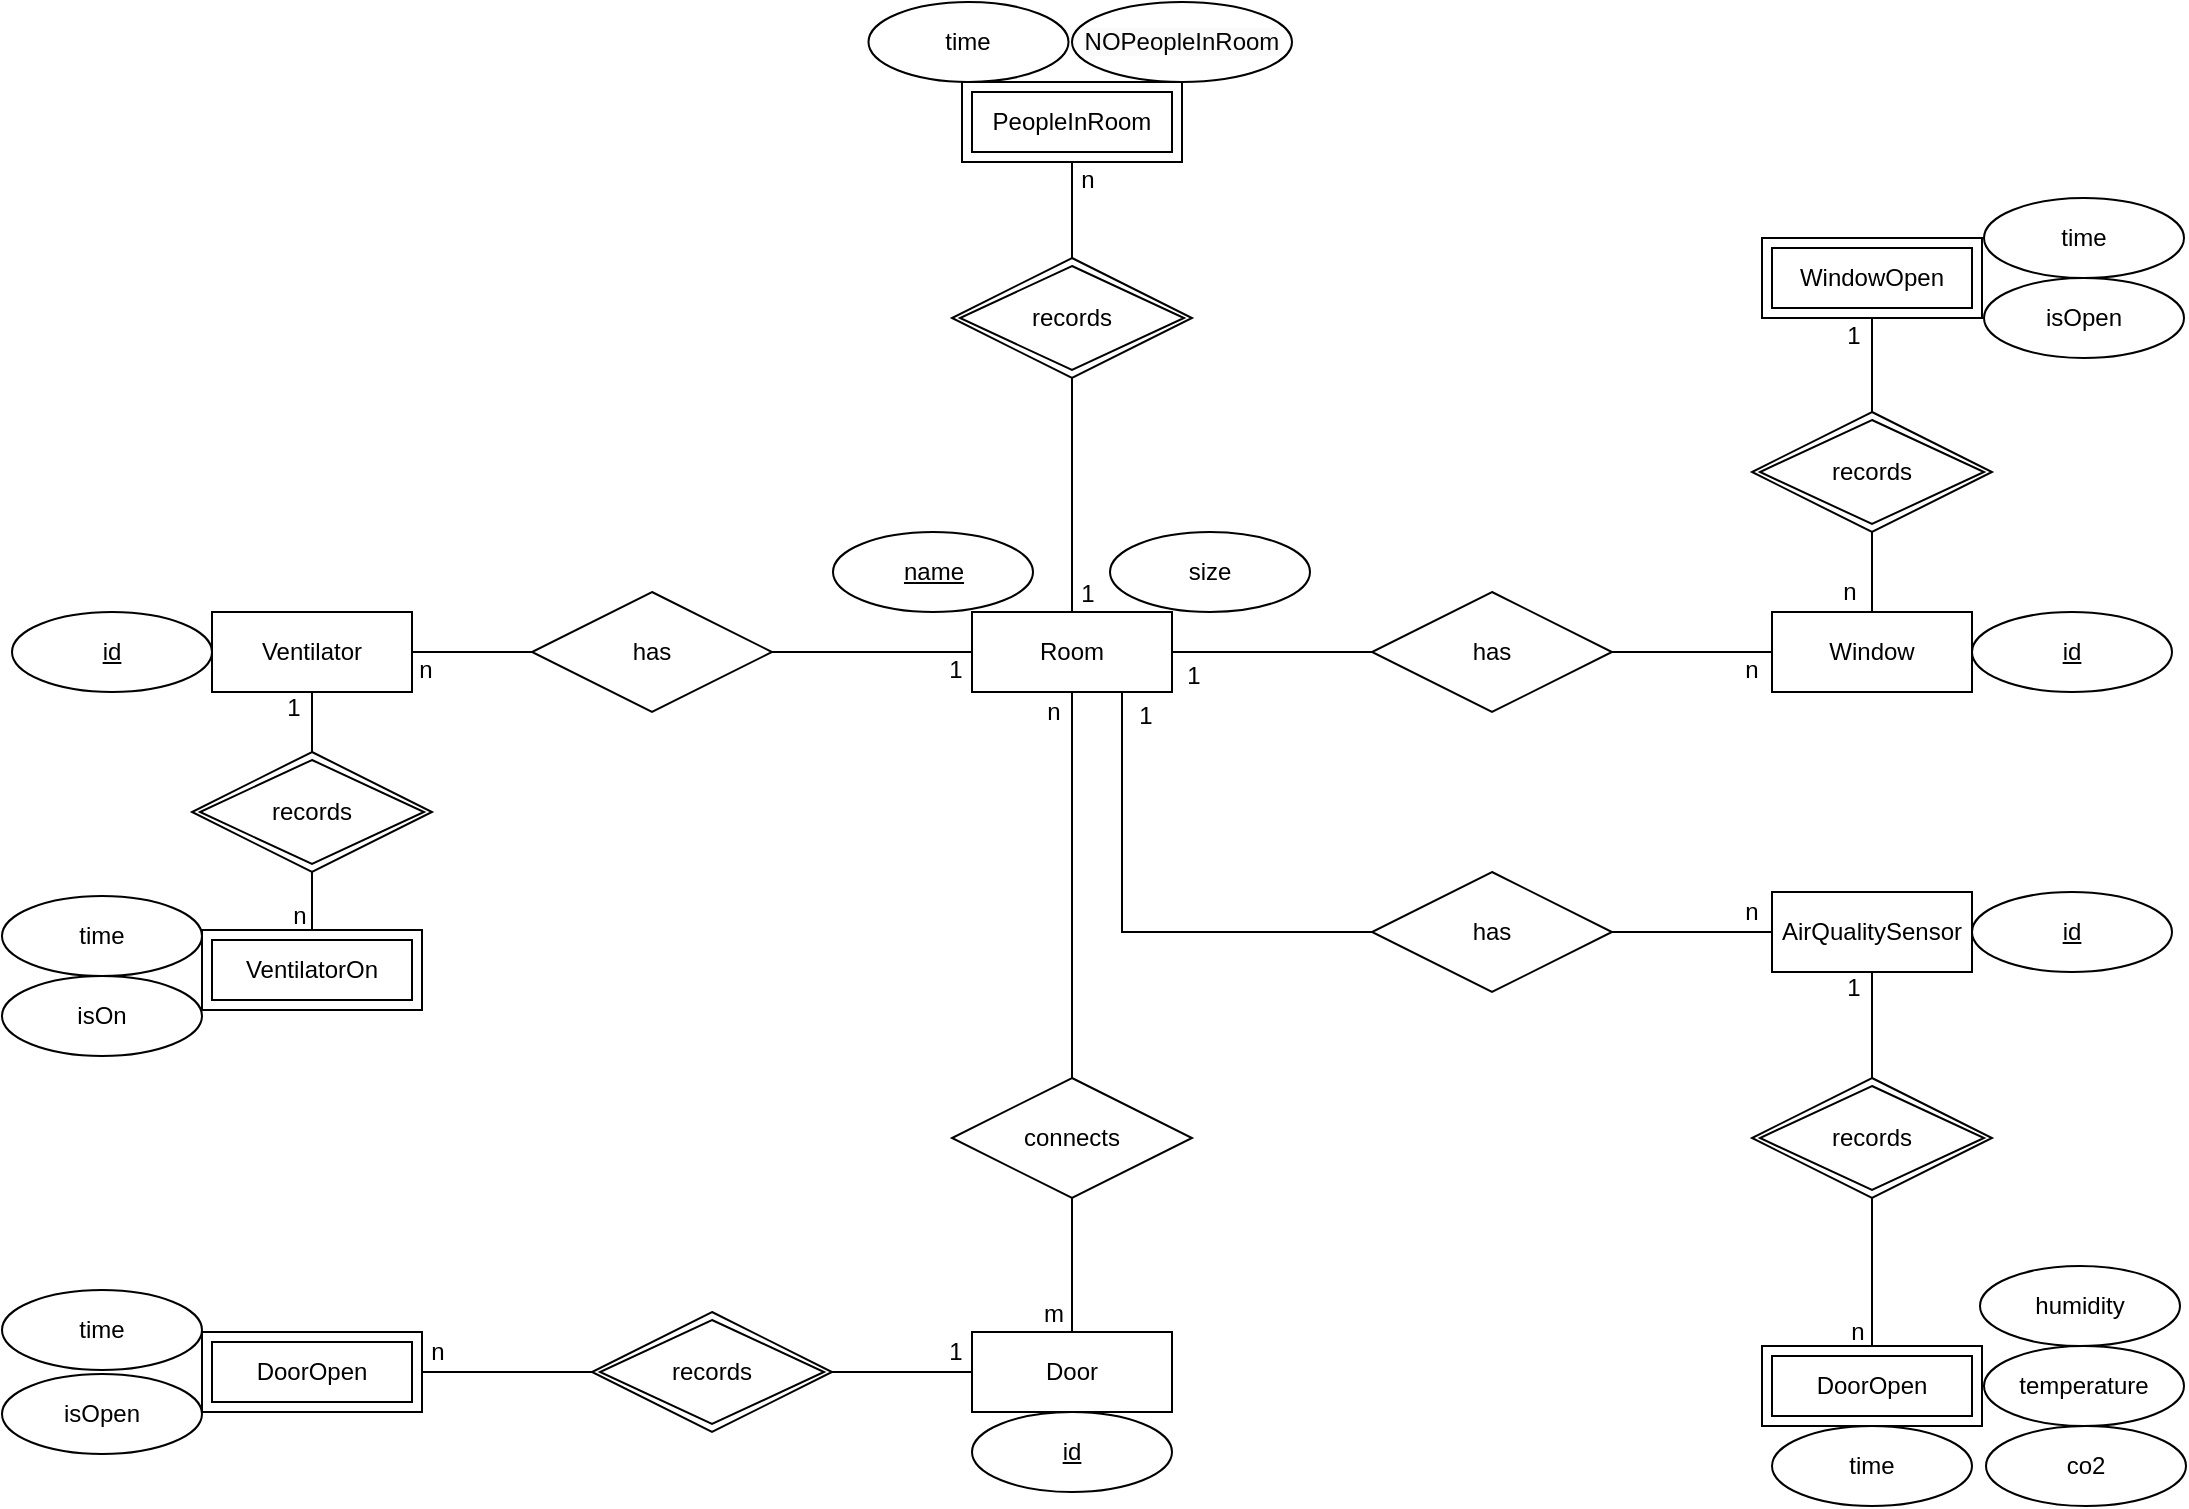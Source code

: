 <mxfile version="20.5.1" type="device"><diagram name="ER" id="X6dM2k_elyDCfv0vWq0z"><mxGraphModel dx="1206" dy="1931" grid="1" gridSize="10" guides="1" tooltips="1" connect="1" arrows="1" fold="1" page="1" pageScale="1" pageWidth="1169" pageHeight="827" background="none" math="0" shadow="0"><root><mxCell id="g0CEWkr_IwTcYUqy6gfU-0"/><mxCell id="g0CEWkr_IwTcYUqy6gfU-1" parent="g0CEWkr_IwTcYUqy6gfU-0"/><mxCell id="RvasBgwzx_8uXUDhIJJO-61" style="edgeStyle=orthogonalEdgeStyle;rounded=0;orthogonalLoop=1;jettySize=auto;html=1;exitX=0.5;exitY=1;exitDx=0;exitDy=0;entryX=0.5;entryY=0;entryDx=0;entryDy=0;endArrow=none;endFill=0;" edge="1" parent="g0CEWkr_IwTcYUqy6gfU-1" source="RvasBgwzx_8uXUDhIJJO-3" target="RvasBgwzx_8uXUDhIJJO-59"><mxGeometry relative="1" as="geometry"/></mxCell><mxCell id="RvasBgwzx_8uXUDhIJJO-3" value="Ventilator&lt;br&gt;" style="whiteSpace=wrap;html=1;align=center;" vertex="1" parent="g0CEWkr_IwTcYUqy6gfU-1"><mxGeometry x="140" y="-495" width="100" height="40" as="geometry"/></mxCell><mxCell id="RvasBgwzx_8uXUDhIJJO-69" style="edgeStyle=orthogonalEdgeStyle;rounded=0;orthogonalLoop=1;jettySize=auto;html=1;exitX=0;exitY=0.5;exitDx=0;exitDy=0;entryX=1;entryY=0.5;entryDx=0;entryDy=0;endArrow=none;endFill=0;" edge="1" parent="g0CEWkr_IwTcYUqy6gfU-1" source="RvasBgwzx_8uXUDhIJJO-4" target="RvasBgwzx_8uXUDhIJJO-68"><mxGeometry relative="1" as="geometry"/></mxCell><mxCell id="RvasBgwzx_8uXUDhIJJO-4" value="Door" style="whiteSpace=wrap;html=1;align=center;" vertex="1" parent="g0CEWkr_IwTcYUqy6gfU-1"><mxGeometry x="520" y="-135" width="100" height="40" as="geometry"/></mxCell><mxCell id="RvasBgwzx_8uXUDhIJJO-5" value="Window" style="whiteSpace=wrap;html=1;align=center;" vertex="1" parent="g0CEWkr_IwTcYUqy6gfU-1"><mxGeometry x="920" y="-495" width="100" height="40" as="geometry"/></mxCell><mxCell id="RvasBgwzx_8uXUDhIJJO-81" style="edgeStyle=orthogonalEdgeStyle;rounded=0;orthogonalLoop=1;jettySize=auto;html=1;exitX=0.5;exitY=1;exitDx=0;exitDy=0;entryX=0.5;entryY=0;entryDx=0;entryDy=0;endArrow=none;endFill=0;" edge="1" parent="g0CEWkr_IwTcYUqy6gfU-1" source="RvasBgwzx_8uXUDhIJJO-6" target="RvasBgwzx_8uXUDhIJJO-80"><mxGeometry relative="1" as="geometry"/></mxCell><mxCell id="RvasBgwzx_8uXUDhIJJO-6" value="AirQualitySensor" style="whiteSpace=wrap;html=1;align=center;" vertex="1" parent="g0CEWkr_IwTcYUqy6gfU-1"><mxGeometry x="920" y="-355" width="100" height="40" as="geometry"/></mxCell><mxCell id="RvasBgwzx_8uXUDhIJJO-38" style="edgeStyle=orthogonalEdgeStyle;rounded=0;orthogonalLoop=1;jettySize=auto;html=1;exitX=0;exitY=0.5;exitDx=0;exitDy=0;entryX=1;entryY=0.5;entryDx=0;entryDy=0;endArrow=none;endFill=0;" edge="1" parent="g0CEWkr_IwTcYUqy6gfU-1" source="RvasBgwzx_8uXUDhIJJO-7" target="RvasBgwzx_8uXUDhIJJO-27"><mxGeometry relative="1" as="geometry"/></mxCell><mxCell id="RvasBgwzx_8uXUDhIJJO-50" style="edgeStyle=orthogonalEdgeStyle;rounded=0;orthogonalLoop=1;jettySize=auto;html=1;exitX=0.75;exitY=1;exitDx=0;exitDy=0;entryX=0;entryY=0.5;entryDx=0;entryDy=0;endArrow=none;endFill=0;" edge="1" parent="g0CEWkr_IwTcYUqy6gfU-1" source="RvasBgwzx_8uXUDhIJJO-7" target="RvasBgwzx_8uXUDhIJJO-26"><mxGeometry relative="1" as="geometry"><Array as="points"><mxPoint x="595" y="-335"/></Array></mxGeometry></mxCell><mxCell id="RvasBgwzx_8uXUDhIJJO-101" style="edgeStyle=orthogonalEdgeStyle;rounded=0;orthogonalLoop=1;jettySize=auto;html=1;exitX=0.5;exitY=0;exitDx=0;exitDy=0;entryX=0.5;entryY=1;entryDx=0;entryDy=0;endArrow=none;endFill=0;" edge="1" parent="g0CEWkr_IwTcYUqy6gfU-1" source="RvasBgwzx_8uXUDhIJJO-7" target="RvasBgwzx_8uXUDhIJJO-99"><mxGeometry relative="1" as="geometry"/></mxCell><mxCell id="RvasBgwzx_8uXUDhIJJO-7" value="Room" style="whiteSpace=wrap;html=1;align=center;" vertex="1" parent="g0CEWkr_IwTcYUqy6gfU-1"><mxGeometry x="520" y="-495" width="100" height="40" as="geometry"/></mxCell><mxCell id="RvasBgwzx_8uXUDhIJJO-8" value="id" style="ellipse;whiteSpace=wrap;html=1;align=center;fontStyle=4;" vertex="1" parent="g0CEWkr_IwTcYUqy6gfU-1"><mxGeometry x="40" y="-495" width="100" height="40" as="geometry"/></mxCell><mxCell id="RvasBgwzx_8uXUDhIJJO-9" value="isOn" style="ellipse;whiteSpace=wrap;html=1;align=center;" vertex="1" parent="g0CEWkr_IwTcYUqy6gfU-1"><mxGeometry x="35" y="-313" width="100" height="40" as="geometry"/></mxCell><mxCell id="RvasBgwzx_8uXUDhIJJO-10" value="id" style="ellipse;whiteSpace=wrap;html=1;align=center;fontStyle=4;" vertex="1" parent="g0CEWkr_IwTcYUqy6gfU-1"><mxGeometry x="1020" y="-495" width="100" height="40" as="geometry"/></mxCell><mxCell id="RvasBgwzx_8uXUDhIJJO-12" value="id" style="ellipse;whiteSpace=wrap;html=1;align=center;fontStyle=4;" vertex="1" parent="g0CEWkr_IwTcYUqy6gfU-1"><mxGeometry x="520" y="-95" width="100" height="40" as="geometry"/></mxCell><mxCell id="RvasBgwzx_8uXUDhIJJO-13" value="isOpen" style="ellipse;whiteSpace=wrap;html=1;align=center;" vertex="1" parent="g0CEWkr_IwTcYUqy6gfU-1"><mxGeometry x="35" y="-114" width="100" height="40" as="geometry"/></mxCell><mxCell id="RvasBgwzx_8uXUDhIJJO-15" value="id" style="ellipse;whiteSpace=wrap;html=1;align=center;fontStyle=4;" vertex="1" parent="g0CEWkr_IwTcYUqy6gfU-1"><mxGeometry x="1020" y="-355" width="100" height="40" as="geometry"/></mxCell><mxCell id="RvasBgwzx_8uXUDhIJJO-16" value="temperature" style="ellipse;whiteSpace=wrap;html=1;align=center;" vertex="1" parent="g0CEWkr_IwTcYUqy6gfU-1"><mxGeometry x="1026" y="-128" width="100" height="40" as="geometry"/></mxCell><mxCell id="RvasBgwzx_8uXUDhIJJO-17" value="humidity" style="ellipse;whiteSpace=wrap;html=1;align=center;" vertex="1" parent="g0CEWkr_IwTcYUqy6gfU-1"><mxGeometry x="1024" y="-168" width="100" height="40" as="geometry"/></mxCell><mxCell id="RvasBgwzx_8uXUDhIJJO-18" value="co2" style="ellipse;whiteSpace=wrap;html=1;align=center;" vertex="1" parent="g0CEWkr_IwTcYUqy6gfU-1"><mxGeometry x="1027" y="-88" width="100" height="40" as="geometry"/></mxCell><mxCell id="RvasBgwzx_8uXUDhIJJO-19" value="name" style="ellipse;whiteSpace=wrap;html=1;align=center;fontStyle=4;" vertex="1" parent="g0CEWkr_IwTcYUqy6gfU-1"><mxGeometry x="450.5" y="-535" width="100" height="40" as="geometry"/></mxCell><mxCell id="RvasBgwzx_8uXUDhIJJO-20" value="size" style="ellipse;whiteSpace=wrap;html=1;align=center;" vertex="1" parent="g0CEWkr_IwTcYUqy6gfU-1"><mxGeometry x="589" y="-535" width="100" height="40" as="geometry"/></mxCell><mxCell id="RvasBgwzx_8uXUDhIJJO-52" style="edgeStyle=orthogonalEdgeStyle;rounded=0;orthogonalLoop=1;jettySize=auto;html=1;exitX=1;exitY=0.5;exitDx=0;exitDy=0;entryX=0;entryY=0.5;entryDx=0;entryDy=0;endArrow=none;endFill=0;" edge="1" parent="g0CEWkr_IwTcYUqy6gfU-1" source="RvasBgwzx_8uXUDhIJJO-26" target="RvasBgwzx_8uXUDhIJJO-6"><mxGeometry relative="1" as="geometry"/></mxCell><mxCell id="RvasBgwzx_8uXUDhIJJO-26" value="has" style="shape=rhombus;perimeter=rhombusPerimeter;whiteSpace=wrap;html=1;align=center;" vertex="1" parent="g0CEWkr_IwTcYUqy6gfU-1"><mxGeometry x="720" y="-365" width="120" height="60" as="geometry"/></mxCell><mxCell id="RvasBgwzx_8uXUDhIJJO-39" style="edgeStyle=orthogonalEdgeStyle;rounded=0;orthogonalLoop=1;jettySize=auto;html=1;exitX=0;exitY=0.5;exitDx=0;exitDy=0;entryX=1;entryY=0.5;entryDx=0;entryDy=0;endArrow=none;endFill=0;" edge="1" parent="g0CEWkr_IwTcYUqy6gfU-1" source="RvasBgwzx_8uXUDhIJJO-27" target="RvasBgwzx_8uXUDhIJJO-3"><mxGeometry relative="1" as="geometry"/></mxCell><mxCell id="RvasBgwzx_8uXUDhIJJO-27" value="has" style="shape=rhombus;perimeter=rhombusPerimeter;whiteSpace=wrap;html=1;align=center;" vertex="1" parent="g0CEWkr_IwTcYUqy6gfU-1"><mxGeometry x="300" y="-505" width="120" height="60" as="geometry"/></mxCell><mxCell id="RvasBgwzx_8uXUDhIJJO-43" style="edgeStyle=orthogonalEdgeStyle;rounded=0;orthogonalLoop=1;jettySize=auto;html=1;exitX=0;exitY=0.5;exitDx=0;exitDy=0;entryX=1;entryY=0.5;entryDx=0;entryDy=0;endArrow=none;endFill=0;" edge="1" parent="g0CEWkr_IwTcYUqy6gfU-1" source="RvasBgwzx_8uXUDhIJJO-28" target="RvasBgwzx_8uXUDhIJJO-7"><mxGeometry relative="1" as="geometry"/></mxCell><mxCell id="RvasBgwzx_8uXUDhIJJO-46" style="edgeStyle=orthogonalEdgeStyle;rounded=0;orthogonalLoop=1;jettySize=auto;html=1;exitX=1;exitY=0.5;exitDx=0;exitDy=0;entryX=0;entryY=0.5;entryDx=0;entryDy=0;endArrow=none;endFill=0;" edge="1" parent="g0CEWkr_IwTcYUqy6gfU-1" source="RvasBgwzx_8uXUDhIJJO-28" target="RvasBgwzx_8uXUDhIJJO-5"><mxGeometry relative="1" as="geometry"/></mxCell><mxCell id="RvasBgwzx_8uXUDhIJJO-28" value="has" style="shape=rhombus;perimeter=rhombusPerimeter;whiteSpace=wrap;html=1;align=center;" vertex="1" parent="g0CEWkr_IwTcYUqy6gfU-1"><mxGeometry x="720" y="-505" width="120" height="60" as="geometry"/></mxCell><mxCell id="RvasBgwzx_8uXUDhIJJO-31" style="edgeStyle=orthogonalEdgeStyle;rounded=0;orthogonalLoop=1;jettySize=auto;html=1;exitX=0.5;exitY=0;exitDx=0;exitDy=0;entryX=0.5;entryY=1;entryDx=0;entryDy=0;endArrow=none;endFill=0;" edge="1" parent="g0CEWkr_IwTcYUqy6gfU-1" source="RvasBgwzx_8uXUDhIJJO-29" target="RvasBgwzx_8uXUDhIJJO-7"><mxGeometry relative="1" as="geometry"/></mxCell><mxCell id="RvasBgwzx_8uXUDhIJJO-56" style="edgeStyle=orthogonalEdgeStyle;rounded=0;orthogonalLoop=1;jettySize=auto;html=1;exitX=0.5;exitY=1;exitDx=0;exitDy=0;entryX=0.5;entryY=0;entryDx=0;entryDy=0;endArrow=none;endFill=0;" edge="1" parent="g0CEWkr_IwTcYUqy6gfU-1" source="RvasBgwzx_8uXUDhIJJO-29" target="RvasBgwzx_8uXUDhIJJO-4"><mxGeometry relative="1" as="geometry"/></mxCell><mxCell id="RvasBgwzx_8uXUDhIJJO-29" value="connects" style="shape=rhombus;perimeter=rhombusPerimeter;whiteSpace=wrap;html=1;align=center;" vertex="1" parent="g0CEWkr_IwTcYUqy6gfU-1"><mxGeometry x="510" y="-262" width="120" height="60" as="geometry"/></mxCell><mxCell id="RvasBgwzx_8uXUDhIJJO-37" value="m" style="text;html=1;strokeColor=none;fillColor=none;align=center;verticalAlign=middle;whiteSpace=wrap;rounded=0;" vertex="1" parent="g0CEWkr_IwTcYUqy6gfU-1"><mxGeometry x="550.5" y="-154" width="19.5" height="19" as="geometry"/></mxCell><mxCell id="RvasBgwzx_8uXUDhIJJO-40" value="1" style="text;html=1;strokeColor=none;fillColor=none;align=center;verticalAlign=middle;whiteSpace=wrap;rounded=0;" vertex="1" parent="g0CEWkr_IwTcYUqy6gfU-1"><mxGeometry x="482" y="-481" width="60" height="30" as="geometry"/></mxCell><mxCell id="RvasBgwzx_8uXUDhIJJO-41" value="n" style="text;html=1;strokeColor=none;fillColor=none;align=center;verticalAlign=middle;whiteSpace=wrap;rounded=0;" vertex="1" parent="g0CEWkr_IwTcYUqy6gfU-1"><mxGeometry x="217" y="-481" width="60" height="30" as="geometry"/></mxCell><mxCell id="RvasBgwzx_8uXUDhIJJO-42" value="1" style="text;html=1;strokeColor=none;fillColor=none;align=center;verticalAlign=middle;whiteSpace=wrap;rounded=0;" vertex="1" parent="g0CEWkr_IwTcYUqy6gfU-1"><mxGeometry x="620" y="-475" width="22" height="23" as="geometry"/></mxCell><mxCell id="RvasBgwzx_8uXUDhIJJO-44" value="n" style="text;html=1;strokeColor=none;fillColor=none;align=center;verticalAlign=middle;whiteSpace=wrap;rounded=0;" vertex="1" parent="g0CEWkr_IwTcYUqy6gfU-1"><mxGeometry x="880" y="-481" width="60" height="30" as="geometry"/></mxCell><mxCell id="RvasBgwzx_8uXUDhIJJO-49" value="n" style="text;html=1;strokeColor=none;fillColor=none;align=center;verticalAlign=middle;whiteSpace=wrap;rounded=0;" vertex="1" parent="g0CEWkr_IwTcYUqy6gfU-1"><mxGeometry x="550.5" y="-455" width="19.5" height="19" as="geometry"/></mxCell><mxCell id="RvasBgwzx_8uXUDhIJJO-51" value="1" style="text;html=1;strokeColor=none;fillColor=none;align=center;verticalAlign=middle;whiteSpace=wrap;rounded=0;" vertex="1" parent="g0CEWkr_IwTcYUqy6gfU-1"><mxGeometry x="596" y="-455" width="22" height="23" as="geometry"/></mxCell><mxCell id="RvasBgwzx_8uXUDhIJJO-57" value="n" style="text;html=1;strokeColor=none;fillColor=none;align=center;verticalAlign=middle;whiteSpace=wrap;rounded=0;" vertex="1" parent="g0CEWkr_IwTcYUqy6gfU-1"><mxGeometry x="900.25" y="-355" width="19.5" height="19" as="geometry"/></mxCell><mxCell id="RvasBgwzx_8uXUDhIJJO-67" style="edgeStyle=orthogonalEdgeStyle;rounded=0;orthogonalLoop=1;jettySize=auto;html=1;exitX=0.5;exitY=1;exitDx=0;exitDy=0;entryX=0.5;entryY=0;entryDx=0;entryDy=0;endArrow=none;endFill=0;" edge="1" parent="g0CEWkr_IwTcYUqy6gfU-1" source="RvasBgwzx_8uXUDhIJJO-59" target="RvasBgwzx_8uXUDhIJJO-65"><mxGeometry relative="1" as="geometry"/></mxCell><mxCell id="RvasBgwzx_8uXUDhIJJO-59" value="records" style="shape=rhombus;double=1;perimeter=rhombusPerimeter;whiteSpace=wrap;html=1;align=center;" vertex="1" parent="g0CEWkr_IwTcYUqy6gfU-1"><mxGeometry x="130" y="-425" width="120" height="60" as="geometry"/></mxCell><mxCell id="RvasBgwzx_8uXUDhIJJO-63" value="time" style="ellipse;whiteSpace=wrap;html=1;align=center;" vertex="1" parent="g0CEWkr_IwTcYUqy6gfU-1"><mxGeometry x="35" y="-353" width="100" height="40" as="geometry"/></mxCell><mxCell id="RvasBgwzx_8uXUDhIJJO-65" value="VentilatorOn" style="shape=ext;margin=3;double=1;whiteSpace=wrap;html=1;align=center;" vertex="1" parent="g0CEWkr_IwTcYUqy6gfU-1"><mxGeometry x="135" y="-336" width="110" height="40" as="geometry"/></mxCell><mxCell id="RvasBgwzx_8uXUDhIJJO-72" style="edgeStyle=orthogonalEdgeStyle;rounded=0;orthogonalLoop=1;jettySize=auto;html=1;exitX=0;exitY=0.5;exitDx=0;exitDy=0;entryX=1;entryY=0.5;entryDx=0;entryDy=0;endArrow=none;endFill=0;" edge="1" parent="g0CEWkr_IwTcYUqy6gfU-1" source="RvasBgwzx_8uXUDhIJJO-68" target="RvasBgwzx_8uXUDhIJJO-70"><mxGeometry relative="1" as="geometry"/></mxCell><mxCell id="RvasBgwzx_8uXUDhIJJO-68" value="records" style="shape=rhombus;double=1;perimeter=rhombusPerimeter;whiteSpace=wrap;html=1;align=center;" vertex="1" parent="g0CEWkr_IwTcYUqy6gfU-1"><mxGeometry x="330" y="-145" width="120" height="60" as="geometry"/></mxCell><mxCell id="RvasBgwzx_8uXUDhIJJO-70" value="DoorOpen" style="shape=ext;margin=3;double=1;whiteSpace=wrap;html=1;align=center;" vertex="1" parent="g0CEWkr_IwTcYUqy6gfU-1"><mxGeometry x="135" y="-135" width="110" height="40" as="geometry"/></mxCell><mxCell id="RvasBgwzx_8uXUDhIJJO-71" value="time" style="ellipse;whiteSpace=wrap;html=1;align=center;" vertex="1" parent="g0CEWkr_IwTcYUqy6gfU-1"><mxGeometry x="35" y="-156" width="100" height="40" as="geometry"/></mxCell><mxCell id="RvasBgwzx_8uXUDhIJJO-92" style="edgeStyle=orthogonalEdgeStyle;rounded=0;orthogonalLoop=1;jettySize=auto;html=1;exitX=0.5;exitY=0;exitDx=0;exitDy=0;entryX=0.5;entryY=1;entryDx=0;entryDy=0;endArrow=none;endFill=0;" edge="1" parent="g0CEWkr_IwTcYUqy6gfU-1" source="RvasBgwzx_8uXUDhIJJO-73" target="RvasBgwzx_8uXUDhIJJO-76"><mxGeometry relative="1" as="geometry"/></mxCell><mxCell id="RvasBgwzx_8uXUDhIJJO-97" style="edgeStyle=orthogonalEdgeStyle;rounded=0;orthogonalLoop=1;jettySize=auto;html=1;exitX=0.5;exitY=1;exitDx=0;exitDy=0;entryX=0.5;entryY=0;entryDx=0;entryDy=0;endArrow=none;endFill=0;" edge="1" parent="g0CEWkr_IwTcYUqy6gfU-1" source="RvasBgwzx_8uXUDhIJJO-73" target="RvasBgwzx_8uXUDhIJJO-5"><mxGeometry relative="1" as="geometry"/></mxCell><mxCell id="RvasBgwzx_8uXUDhIJJO-73" value="records" style="shape=rhombus;double=1;perimeter=rhombusPerimeter;whiteSpace=wrap;html=1;align=center;" vertex="1" parent="g0CEWkr_IwTcYUqy6gfU-1"><mxGeometry x="910" y="-595" width="120" height="60" as="geometry"/></mxCell><mxCell id="RvasBgwzx_8uXUDhIJJO-76" value="WindowOpen" style="shape=ext;margin=3;double=1;whiteSpace=wrap;html=1;align=center;" vertex="1" parent="g0CEWkr_IwTcYUqy6gfU-1"><mxGeometry x="915" y="-682" width="110" height="40" as="geometry"/></mxCell><mxCell id="RvasBgwzx_8uXUDhIJJO-78" value="isOpen" style="ellipse;whiteSpace=wrap;html=1;align=center;" vertex="1" parent="g0CEWkr_IwTcYUqy6gfU-1"><mxGeometry x="1026" y="-662" width="100" height="40" as="geometry"/></mxCell><mxCell id="RvasBgwzx_8uXUDhIJJO-79" value="time" style="ellipse;whiteSpace=wrap;html=1;align=center;" vertex="1" parent="g0CEWkr_IwTcYUqy6gfU-1"><mxGeometry x="1026" y="-702" width="100" height="40" as="geometry"/></mxCell><mxCell id="RvasBgwzx_8uXUDhIJJO-83" style="edgeStyle=orthogonalEdgeStyle;rounded=0;orthogonalLoop=1;jettySize=auto;html=1;exitX=0.5;exitY=1;exitDx=0;exitDy=0;entryX=0.5;entryY=0;entryDx=0;entryDy=0;endArrow=none;endFill=0;" edge="1" parent="g0CEWkr_IwTcYUqy6gfU-1" source="RvasBgwzx_8uXUDhIJJO-80" target="RvasBgwzx_8uXUDhIJJO-82"><mxGeometry relative="1" as="geometry"/></mxCell><mxCell id="RvasBgwzx_8uXUDhIJJO-80" value="records" style="shape=rhombus;double=1;perimeter=rhombusPerimeter;whiteSpace=wrap;html=1;align=center;" vertex="1" parent="g0CEWkr_IwTcYUqy6gfU-1"><mxGeometry x="910" y="-262" width="120" height="60" as="geometry"/></mxCell><mxCell id="RvasBgwzx_8uXUDhIJJO-82" value="DoorOpen" style="shape=ext;margin=3;double=1;whiteSpace=wrap;html=1;align=center;" vertex="1" parent="g0CEWkr_IwTcYUqy6gfU-1"><mxGeometry x="915" y="-128" width="110" height="40" as="geometry"/></mxCell><mxCell id="RvasBgwzx_8uXUDhIJJO-84" value="1" style="text;html=1;strokeColor=none;fillColor=none;align=center;verticalAlign=middle;whiteSpace=wrap;rounded=0;" vertex="1" parent="g0CEWkr_IwTcYUqy6gfU-1"><mxGeometry x="950" y="-319" width="22" height="23" as="geometry"/></mxCell><mxCell id="RvasBgwzx_8uXUDhIJJO-85" value="1" style="text;html=1;strokeColor=none;fillColor=none;align=center;verticalAlign=middle;whiteSpace=wrap;rounded=0;" vertex="1" parent="g0CEWkr_IwTcYUqy6gfU-1"><mxGeometry x="501" y="-137" width="22" height="23" as="geometry"/></mxCell><mxCell id="RvasBgwzx_8uXUDhIJJO-86" value="1" style="text;html=1;strokeColor=none;fillColor=none;align=center;verticalAlign=middle;whiteSpace=wrap;rounded=0;" vertex="1" parent="g0CEWkr_IwTcYUqy6gfU-1"><mxGeometry x="170" y="-459" width="22" height="23" as="geometry"/></mxCell><mxCell id="RvasBgwzx_8uXUDhIJJO-87" value="1" style="text;html=1;strokeColor=none;fillColor=none;align=center;verticalAlign=middle;whiteSpace=wrap;rounded=0;" vertex="1" parent="g0CEWkr_IwTcYUqy6gfU-1"><mxGeometry x="950" y="-645" width="22" height="23" as="geometry"/></mxCell><mxCell id="RvasBgwzx_8uXUDhIJJO-89" value="n" style="text;html=1;strokeColor=none;fillColor=none;align=center;verticalAlign=middle;whiteSpace=wrap;rounded=0;" vertex="1" parent="g0CEWkr_IwTcYUqy6gfU-1"><mxGeometry x="174.25" y="-353" width="19.5" height="19" as="geometry"/></mxCell><mxCell id="RvasBgwzx_8uXUDhIJJO-90" value="n" style="text;html=1;strokeColor=none;fillColor=none;align=center;verticalAlign=middle;whiteSpace=wrap;rounded=0;" vertex="1" parent="g0CEWkr_IwTcYUqy6gfU-1"><mxGeometry x="243" y="-135" width="19.5" height="19" as="geometry"/></mxCell><mxCell id="RvasBgwzx_8uXUDhIJJO-91" value="n" style="text;html=1;strokeColor=none;fillColor=none;align=center;verticalAlign=middle;whiteSpace=wrap;rounded=0;" vertex="1" parent="g0CEWkr_IwTcYUqy6gfU-1"><mxGeometry x="952.5" y="-145" width="19.5" height="19" as="geometry"/></mxCell><mxCell id="RvasBgwzx_8uXUDhIJJO-94" value="n" style="text;html=1;strokeColor=none;fillColor=none;align=center;verticalAlign=middle;whiteSpace=wrap;rounded=0;" vertex="1" parent="g0CEWkr_IwTcYUqy6gfU-1"><mxGeometry x="950" y="-515" width="17.75" height="20" as="geometry"/></mxCell><mxCell id="RvasBgwzx_8uXUDhIJJO-104" style="edgeStyle=orthogonalEdgeStyle;rounded=0;orthogonalLoop=1;jettySize=auto;html=1;exitX=0.5;exitY=0;exitDx=0;exitDy=0;entryX=0.5;entryY=1;entryDx=0;entryDy=0;endArrow=none;endFill=0;" edge="1" parent="g0CEWkr_IwTcYUqy6gfU-1" source="RvasBgwzx_8uXUDhIJJO-99" target="RvasBgwzx_8uXUDhIJJO-103"><mxGeometry relative="1" as="geometry"/></mxCell><mxCell id="RvasBgwzx_8uXUDhIJJO-99" value="records" style="shape=rhombus;double=1;perimeter=rhombusPerimeter;whiteSpace=wrap;html=1;align=center;" vertex="1" parent="g0CEWkr_IwTcYUqy6gfU-1"><mxGeometry x="510" y="-672" width="120" height="60" as="geometry"/></mxCell><mxCell id="RvasBgwzx_8uXUDhIJJO-102" value="1" style="text;html=1;strokeColor=none;fillColor=none;align=center;verticalAlign=middle;whiteSpace=wrap;rounded=0;" vertex="1" parent="g0CEWkr_IwTcYUqy6gfU-1"><mxGeometry x="567" y="-516" width="22" height="23" as="geometry"/></mxCell><mxCell id="RvasBgwzx_8uXUDhIJJO-103" value="PeopleInRoom" style="shape=ext;margin=3;double=1;whiteSpace=wrap;html=1;align=center;" vertex="1" parent="g0CEWkr_IwTcYUqy6gfU-1"><mxGeometry x="515" y="-760" width="110" height="40" as="geometry"/></mxCell><mxCell id="RvasBgwzx_8uXUDhIJJO-105" value="n" style="text;html=1;strokeColor=none;fillColor=none;align=center;verticalAlign=middle;whiteSpace=wrap;rounded=0;" vertex="1" parent="g0CEWkr_IwTcYUqy6gfU-1"><mxGeometry x="568.25" y="-721" width="19.5" height="19" as="geometry"/></mxCell><mxCell id="RvasBgwzx_8uXUDhIJJO-106" value="&lt;span style=&quot;text-align: start; background-color: rgb(250, 250, 250);&quot;&gt;&lt;font style=&quot;&quot; color=&quot;#050505&quot;&gt;NOPeopleInRoom&lt;/font&gt;&lt;/span&gt;" style="ellipse;whiteSpace=wrap;html=1;align=center;" vertex="1" parent="g0CEWkr_IwTcYUqy6gfU-1"><mxGeometry x="570" y="-800" width="110" height="40" as="geometry"/></mxCell><mxCell id="RvasBgwzx_8uXUDhIJJO-107" value="time" style="ellipse;whiteSpace=wrap;html=1;align=center;" vertex="1" parent="g0CEWkr_IwTcYUqy6gfU-1"><mxGeometry x="468.25" y="-800" width="100" height="40" as="geometry"/></mxCell><mxCell id="RvasBgwzx_8uXUDhIJJO-108" value="time" style="ellipse;whiteSpace=wrap;html=1;align=center;" vertex="1" parent="g0CEWkr_IwTcYUqy6gfU-1"><mxGeometry x="920" y="-88" width="100" height="40" as="geometry"/></mxCell></root></mxGraphModel></diagram></mxfile>